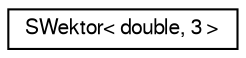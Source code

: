 digraph "Graficzna hierarchia klas"
{
 // LATEX_PDF_SIZE
  edge [fontname="FreeSans",fontsize="10",labelfontname="FreeSans",labelfontsize="10"];
  node [fontname="FreeSans",fontsize="10",shape=record];
  rankdir="LR";
  Node0 [label="SWektor\< double, 3 \>",height=0.2,width=0.4,color="black", fillcolor="white", style="filled",URL="$a00097.html",tooltip=" "];
}
